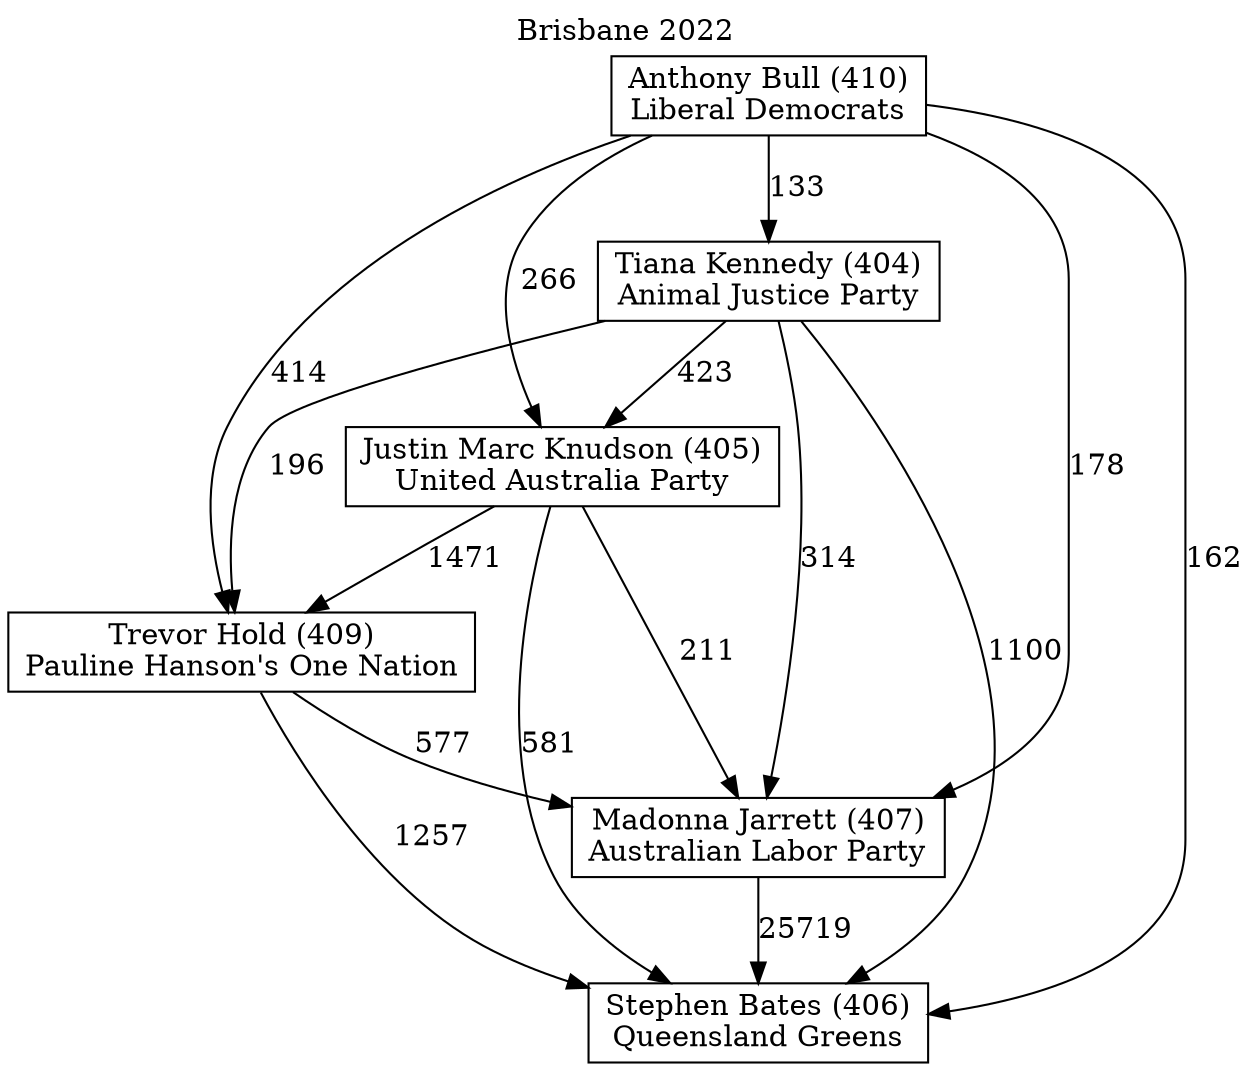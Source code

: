 // House preference flow
digraph "Stephen Bates (406)_Brisbane_2022" {
	graph [label="Brisbane 2022" labelloc=t mclimit=10]
	node [shape=box]
	"Madonna Jarrett (407)" [label="Madonna Jarrett (407)
Australian Labor Party"]
	"Justin Marc Knudson (405)" [label="Justin Marc Knudson (405)
United Australia Party"]
	"Tiana Kennedy (404)" [label="Tiana Kennedy (404)
Animal Justice Party"]
	"Anthony Bull (410)" [label="Anthony Bull (410)
Liberal Democrats"]
	"Stephen Bates (406)" [label="Stephen Bates (406)
Queensland Greens"]
	"Trevor Hold (409)" [label="Trevor Hold (409)
Pauline Hanson's One Nation"]
	"Tiana Kennedy (404)" -> "Justin Marc Knudson (405)" [label=423]
	"Tiana Kennedy (404)" -> "Madonna Jarrett (407)" [label=314]
	"Justin Marc Knudson (405)" -> "Trevor Hold (409)" [label=1471]
	"Tiana Kennedy (404)" -> "Trevor Hold (409)" [label=196]
	"Madonna Jarrett (407)" -> "Stephen Bates (406)" [label=25719]
	"Anthony Bull (410)" -> "Justin Marc Knudson (405)" [label=266]
	"Justin Marc Knudson (405)" -> "Stephen Bates (406)" [label=581]
	"Tiana Kennedy (404)" -> "Stephen Bates (406)" [label=1100]
	"Trevor Hold (409)" -> "Stephen Bates (406)" [label=1257]
	"Anthony Bull (410)" -> "Madonna Jarrett (407)" [label=178]
	"Trevor Hold (409)" -> "Madonna Jarrett (407)" [label=577]
	"Anthony Bull (410)" -> "Trevor Hold (409)" [label=414]
	"Anthony Bull (410)" -> "Stephen Bates (406)" [label=162]
	"Justin Marc Knudson (405)" -> "Madonna Jarrett (407)" [label=211]
	"Anthony Bull (410)" -> "Tiana Kennedy (404)" [label=133]
}
